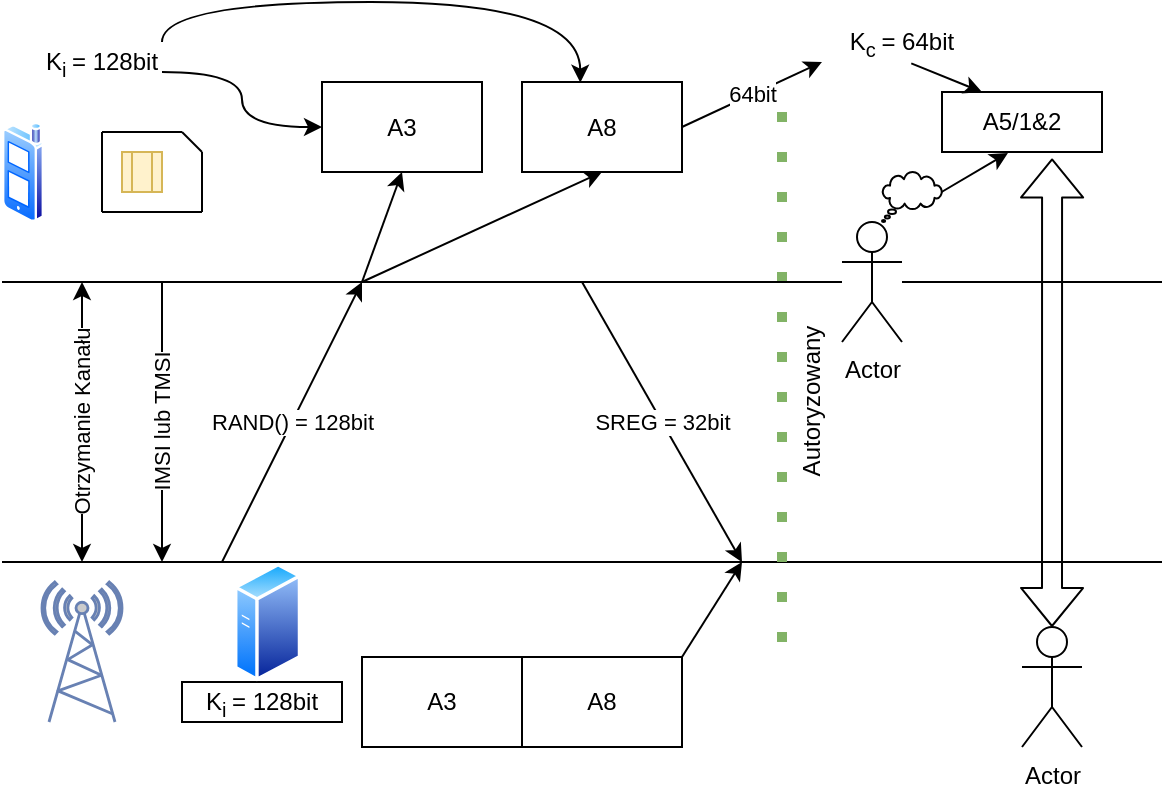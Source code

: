 <mxfile version="14.5.1" type="device"><diagram id="MYFFkcBYRSaOmnHwUwfz" name="Page-1"><mxGraphModel dx="815" dy="539" grid="1" gridSize="10" guides="1" tooltips="1" connect="1" arrows="1" fold="1" page="1" pageScale="1" pageWidth="827" pageHeight="1169" math="0" shadow="0"><root><mxCell id="0"/><mxCell id="1" parent="0"/><mxCell id="llB6y7cNM4FvZ740geiL-1" value="" style="fontColor=#0066CC;verticalAlign=top;verticalLabelPosition=bottom;labelPosition=center;align=center;html=1;outlineConnect=0;fillColor=#CCCCCC;strokeColor=#6881B3;gradientColor=none;gradientDirection=north;strokeWidth=2;shape=mxgraph.networks.radio_tower;" vertex="1" parent="1"><mxGeometry x="160" y="310" width="40" height="70" as="geometry"/></mxCell><mxCell id="llB6y7cNM4FvZ740geiL-2" value="" style="aspect=fixed;perimeter=ellipsePerimeter;html=1;align=center;shadow=0;dashed=0;spacingTop=3;image;image=img/lib/active_directory/cell_phone.svg;" vertex="1" parent="1"><mxGeometry x="140" y="80" width="21" height="50" as="geometry"/></mxCell><mxCell id="llB6y7cNM4FvZ740geiL-30" style="edgeStyle=orthogonalEdgeStyle;curved=1;rounded=0;orthogonalLoop=1;jettySize=auto;html=1;exitX=1;exitY=0;exitDx=0;exitDy=0;entryX=0.364;entryY=0.007;entryDx=0;entryDy=0;entryPerimeter=0;" edge="1" parent="1" source="llB6y7cNM4FvZ740geiL-11" target="llB6y7cNM4FvZ740geiL-28"><mxGeometry relative="1" as="geometry"/></mxCell><mxCell id="llB6y7cNM4FvZ740geiL-36" style="edgeStyle=orthogonalEdgeStyle;curved=1;rounded=0;orthogonalLoop=1;jettySize=auto;html=1;exitX=1;exitY=0.75;exitDx=0;exitDy=0;entryX=0;entryY=0.5;entryDx=0;entryDy=0;strokeWidth=1;" edge="1" parent="1" source="llB6y7cNM4FvZ740geiL-11" target="llB6y7cNM4FvZ740geiL-27"><mxGeometry relative="1" as="geometry"/></mxCell><mxCell id="llB6y7cNM4FvZ740geiL-11" value="K&lt;sub&gt;i &lt;/sub&gt;= 128bit&lt;sup&gt;&lt;br&gt;&lt;/sup&gt;" style="text;html=1;strokeColor=none;fillColor=none;align=center;verticalAlign=middle;whiteSpace=wrap;rounded=0;" vertex="1" parent="1"><mxGeometry x="160" y="40" width="60" height="20" as="geometry"/></mxCell><mxCell id="llB6y7cNM4FvZ740geiL-13" value="" style="endArrow=none;html=1;" edge="1" parent="1" source="llB6y7cNM4FvZ740geiL-60"><mxGeometry width="50" height="50" relative="1" as="geometry"><mxPoint x="140" y="160" as="sourcePoint"/><mxPoint x="720" y="160" as="targetPoint"/></mxGeometry></mxCell><mxCell id="llB6y7cNM4FvZ740geiL-16" value="" style="endArrow=none;html=1;" edge="1" parent="1"><mxGeometry width="50" height="50" relative="1" as="geometry"><mxPoint x="140" y="300" as="sourcePoint"/><mxPoint x="720" y="300" as="targetPoint"/></mxGeometry></mxCell><mxCell id="llB6y7cNM4FvZ740geiL-17" value="RAND() = 128bit" style="endArrow=classic;html=1;horizontal=1;" edge="1" parent="1"><mxGeometry width="50" height="50" relative="1" as="geometry"><mxPoint x="250" y="300" as="sourcePoint"/><mxPoint x="320" y="160" as="targetPoint"/></mxGeometry></mxCell><mxCell id="llB6y7cNM4FvZ740geiL-27" value="A3" style="rounded=0;whiteSpace=wrap;html=1;" vertex="1" parent="1"><mxGeometry x="300" y="60" width="80" height="45" as="geometry"/></mxCell><mxCell id="llB6y7cNM4FvZ740geiL-28" value="A8" style="rounded=0;whiteSpace=wrap;html=1;" vertex="1" parent="1"><mxGeometry x="400" y="60" width="80" height="45" as="geometry"/></mxCell><mxCell id="llB6y7cNM4FvZ740geiL-31" value="SREG = 32bit" style="endArrow=classic;html=1;" edge="1" parent="1"><mxGeometry width="50" height="50" relative="1" as="geometry"><mxPoint x="430" y="160" as="sourcePoint"/><mxPoint x="510" y="300" as="targetPoint"/></mxGeometry></mxCell><mxCell id="llB6y7cNM4FvZ740geiL-32" value="" style="endArrow=classic;html=1;entryX=0.5;entryY=1;entryDx=0;entryDy=0;" edge="1" parent="1" target="llB6y7cNM4FvZ740geiL-27"><mxGeometry width="50" height="50" relative="1" as="geometry"><mxPoint x="320" y="160" as="sourcePoint"/><mxPoint x="470" y="190" as="targetPoint"/></mxGeometry></mxCell><mxCell id="llB6y7cNM4FvZ740geiL-33" value="" style="endArrow=classic;html=1;entryX=0.5;entryY=1;entryDx=0;entryDy=0;" edge="1" parent="1" target="llB6y7cNM4FvZ740geiL-28"><mxGeometry width="50" height="50" relative="1" as="geometry"><mxPoint x="320" y="160" as="sourcePoint"/><mxPoint x="350" y="115" as="targetPoint"/></mxGeometry></mxCell><mxCell id="llB6y7cNM4FvZ740geiL-34" value="" style="endArrow=none;dashed=1;html=1;dashPattern=1 3;strokeWidth=5;fillColor=#d5e8d4;strokeColor=#82b366;" edge="1" parent="1"><mxGeometry width="50" height="50" relative="1" as="geometry"><mxPoint x="530" y="340" as="sourcePoint"/><mxPoint x="530" y="70" as="targetPoint"/></mxGeometry></mxCell><mxCell id="llB6y7cNM4FvZ740geiL-35" value="Autoryzowany" style="text;html=1;align=center;verticalAlign=middle;resizable=0;points=[];autosize=1;rotation=-90;" vertex="1" parent="1"><mxGeometry x="500" y="210" width="90" height="20" as="geometry"/></mxCell><mxCell id="llB6y7cNM4FvZ740geiL-37" value="" style="rounded=0;whiteSpace=wrap;html=1;fillColor=#fff2cc;strokeColor=#d6b656;" vertex="1" parent="1"><mxGeometry x="200" y="95.0" width="20" height="20" as="geometry"/></mxCell><mxCell id="llB6y7cNM4FvZ740geiL-38" value="" style="endArrow=none;html=1;fontColor=#000000;strokeWidth=1;" edge="1" parent="1"><mxGeometry width="50" height="50" relative="1" as="geometry"><mxPoint x="190" y="125" as="sourcePoint"/><mxPoint x="240" y="125" as="targetPoint"/></mxGeometry></mxCell><mxCell id="llB6y7cNM4FvZ740geiL-39" value="" style="endArrow=none;html=1;fontColor=#000000;strokeWidth=1;" edge="1" parent="1"><mxGeometry width="50" height="50" relative="1" as="geometry"><mxPoint x="190" y="125" as="sourcePoint"/><mxPoint x="190" y="85" as="targetPoint"/></mxGeometry></mxCell><mxCell id="llB6y7cNM4FvZ740geiL-40" value="" style="endArrow=none;html=1;fontColor=#000000;strokeWidth=1;" edge="1" parent="1"><mxGeometry width="50" height="50" relative="1" as="geometry"><mxPoint x="240" y="125" as="sourcePoint"/><mxPoint x="240" y="95" as="targetPoint"/></mxGeometry></mxCell><mxCell id="llB6y7cNM4FvZ740geiL-41" value="" style="endArrow=none;html=1;fontColor=#000000;strokeWidth=1;" edge="1" parent="1"><mxGeometry width="50" height="50" relative="1" as="geometry"><mxPoint x="190" y="85" as="sourcePoint"/><mxPoint x="230" y="85" as="targetPoint"/><Array as="points"><mxPoint x="220" y="85.0"/></Array></mxGeometry></mxCell><mxCell id="llB6y7cNM4FvZ740geiL-42" value="" style="endArrow=none;html=1;fontColor=#000000;strokeWidth=1;" edge="1" parent="1"><mxGeometry width="50" height="50" relative="1" as="geometry"><mxPoint x="240" y="95" as="sourcePoint"/><mxPoint x="230" y="85" as="targetPoint"/></mxGeometry></mxCell><mxCell id="llB6y7cNM4FvZ740geiL-43" value="" style="endArrow=none;html=1;fontColor=#000000;exitX=0.75;exitY=1;exitDx=0;exitDy=0;entryX=0.75;entryY=0;entryDx=0;entryDy=0;fillColor=#fff2cc;strokeColor=#d6b656;" edge="1" source="llB6y7cNM4FvZ740geiL-37" target="llB6y7cNM4FvZ740geiL-37" parent="1"><mxGeometry width="50" height="50" relative="1" as="geometry"><mxPoint x="210" y="95.0" as="sourcePoint"/><mxPoint x="210" y="85.0" as="targetPoint"/></mxGeometry></mxCell><mxCell id="llB6y7cNM4FvZ740geiL-44" value="" style="endArrow=none;html=1;fontColor=#000000;exitX=0.25;exitY=1;exitDx=0;exitDy=0;entryX=0.25;entryY=0;entryDx=0;entryDy=0;fillColor=#fff2cc;strokeColor=#d6b656;" edge="1" source="llB6y7cNM4FvZ740geiL-37" target="llB6y7cNM4FvZ740geiL-37" parent="1"><mxGeometry width="50" height="50" relative="1" as="geometry"><mxPoint x="210" y="95.0" as="sourcePoint"/><mxPoint x="260" y="45.0" as="targetPoint"/></mxGeometry></mxCell><mxCell id="llB6y7cNM4FvZ740geiL-45" value="K&lt;sub&gt;i &lt;/sub&gt;= 128bit&lt;sup&gt;&lt;br&gt;&lt;/sup&gt;" style="text;html=1;strokeColor=none;fillColor=none;align=center;verticalAlign=middle;whiteSpace=wrap;rounded=0;" vertex="1" parent="1"><mxGeometry x="240" y="360" width="60" height="20" as="geometry"/></mxCell><mxCell id="llB6y7cNM4FvZ740geiL-46" value="" style="rounded=0;whiteSpace=wrap;html=1;fillColor=none;" vertex="1" parent="1"><mxGeometry x="230" y="360" width="80" height="20" as="geometry"/></mxCell><mxCell id="llB6y7cNM4FvZ740geiL-49" value="" style="aspect=fixed;perimeter=ellipsePerimeter;html=1;align=center;shadow=0;dashed=0;spacingTop=3;image;image=img/lib/active_directory/generic_server.svg;fillColor=none;" vertex="1" parent="1"><mxGeometry x="256" y="300" width="33.6" height="60" as="geometry"/></mxCell><mxCell id="llB6y7cNM4FvZ740geiL-50" value="A3" style="rounded=0;whiteSpace=wrap;html=1;" vertex="1" parent="1"><mxGeometry x="320" y="347.5" width="80" height="45" as="geometry"/></mxCell><mxCell id="llB6y7cNM4FvZ740geiL-51" value="A8" style="rounded=0;whiteSpace=wrap;html=1;" vertex="1" parent="1"><mxGeometry x="400" y="347.5" width="80" height="45" as="geometry"/></mxCell><mxCell id="llB6y7cNM4FvZ740geiL-52" value="" style="endArrow=classic;html=1;strokeWidth=1;exitX=1;exitY=0;exitDx=0;exitDy=0;" edge="1" parent="1" source="llB6y7cNM4FvZ740geiL-51"><mxGeometry width="50" height="50" relative="1" as="geometry"><mxPoint x="340" y="240" as="sourcePoint"/><mxPoint x="510" y="300" as="targetPoint"/></mxGeometry></mxCell><mxCell id="llB6y7cNM4FvZ740geiL-53" value="64bit" style="endArrow=classic;html=1;strokeWidth=1;exitX=1;exitY=0.5;exitDx=0;exitDy=0;" edge="1" parent="1" source="llB6y7cNM4FvZ740geiL-28"><mxGeometry width="50" height="50" relative="1" as="geometry"><mxPoint x="340" y="240" as="sourcePoint"/><mxPoint x="550" y="50" as="targetPoint"/></mxGeometry></mxCell><mxCell id="llB6y7cNM4FvZ740geiL-55" value="K&lt;sub&gt;c&amp;nbsp;&lt;/sub&gt;= 64bit&lt;sup&gt;&lt;br&gt;&lt;/sup&gt;" style="text;html=1;strokeColor=none;fillColor=none;align=center;verticalAlign=middle;whiteSpace=wrap;rounded=0;" vertex="1" parent="1"><mxGeometry x="550" y="30" width="80" height="20" as="geometry"/></mxCell><mxCell id="llB6y7cNM4FvZ740geiL-56" value="A5/1&amp;amp;2" style="rounded=0;whiteSpace=wrap;html=1;fillColor=none;" vertex="1" parent="1"><mxGeometry x="610" y="65" width="80" height="30" as="geometry"/></mxCell><mxCell id="llB6y7cNM4FvZ740geiL-57" value="" style="shape=flexArrow;endArrow=classic;startArrow=classic;html=1;strokeWidth=1;entryX=0.688;entryY=1.108;entryDx=0;entryDy=0;entryPerimeter=0;exitX=0.5;exitY=0;exitDx=0;exitDy=0;exitPerimeter=0;" edge="1" parent="1" source="llB6y7cNM4FvZ740geiL-64" target="llB6y7cNM4FvZ740geiL-56"><mxGeometry width="50" height="50" relative="1" as="geometry"><mxPoint x="665" y="320" as="sourcePoint"/><mxPoint x="640" y="160" as="targetPoint"/></mxGeometry></mxCell><mxCell id="llB6y7cNM4FvZ740geiL-58" value="" style="endArrow=classic;html=1;strokeWidth=1;exitX=0.558;exitY=1.033;exitDx=0;exitDy=0;exitPerimeter=0;entryX=0.25;entryY=0;entryDx=0;entryDy=0;" edge="1" parent="1" source="llB6y7cNM4FvZ740geiL-55" target="llB6y7cNM4FvZ740geiL-56"><mxGeometry width="50" height="50" relative="1" as="geometry"><mxPoint x="340" y="240" as="sourcePoint"/><mxPoint x="390" y="190" as="targetPoint"/></mxGeometry></mxCell><mxCell id="llB6y7cNM4FvZ740geiL-60" value="Actor" style="shape=umlActor;verticalLabelPosition=bottom;verticalAlign=top;html=1;outlineConnect=0;fillColor=none;" vertex="1" parent="1"><mxGeometry x="560" y="130" width="30" height="60" as="geometry"/></mxCell><mxCell id="llB6y7cNM4FvZ740geiL-61" value="" style="endArrow=none;html=1;" edge="1" parent="1" target="llB6y7cNM4FvZ740geiL-60"><mxGeometry width="50" height="50" relative="1" as="geometry"><mxPoint x="140" y="160" as="sourcePoint"/><mxPoint x="830" y="160" as="targetPoint"/></mxGeometry></mxCell><mxCell id="llB6y7cNM4FvZ740geiL-62" value="" style="whiteSpace=wrap;html=1;shape=mxgraph.basic.cloud_callout;fillColor=none;" vertex="1" parent="1"><mxGeometry x="580" y="105" width="30" height="25" as="geometry"/></mxCell><mxCell id="llB6y7cNM4FvZ740geiL-63" value="" style="endArrow=classic;html=1;strokeWidth=1;exitX=0.993;exitY=0.4;exitDx=0;exitDy=0;exitPerimeter=0;entryX=0.412;entryY=1.016;entryDx=0;entryDy=0;entryPerimeter=0;" edge="1" parent="1" source="llB6y7cNM4FvZ740geiL-62" target="llB6y7cNM4FvZ740geiL-56"><mxGeometry width="50" height="50" relative="1" as="geometry"><mxPoint x="620" y="240" as="sourcePoint"/><mxPoint x="670" y="190" as="targetPoint"/></mxGeometry></mxCell><mxCell id="llB6y7cNM4FvZ740geiL-64" value="Actor" style="shape=umlActor;verticalLabelPosition=bottom;verticalAlign=top;html=1;outlineConnect=0;fillColor=none;" vertex="1" parent="1"><mxGeometry x="650" y="332.5" width="30" height="60" as="geometry"/></mxCell><mxCell id="llB6y7cNM4FvZ740geiL-65" value="Otrzymanie Kanału" style="endArrow=classic;startArrow=classic;html=1;strokeWidth=1;textDirection=ltr;horizontal=0;" edge="1" parent="1"><mxGeometry width="50" height="50" relative="1" as="geometry"><mxPoint x="180" y="300" as="sourcePoint"/><mxPoint x="180" y="160" as="targetPoint"/></mxGeometry></mxCell><mxCell id="llB6y7cNM4FvZ740geiL-66" value="IMSI lub TMSI" style="endArrow=classic;html=1;strokeWidth=1;horizontal=0;" edge="1" parent="1"><mxGeometry width="50" height="50" relative="1" as="geometry"><mxPoint x="220" y="160" as="sourcePoint"/><mxPoint x="220" y="300" as="targetPoint"/></mxGeometry></mxCell></root></mxGraphModel></diagram></mxfile>